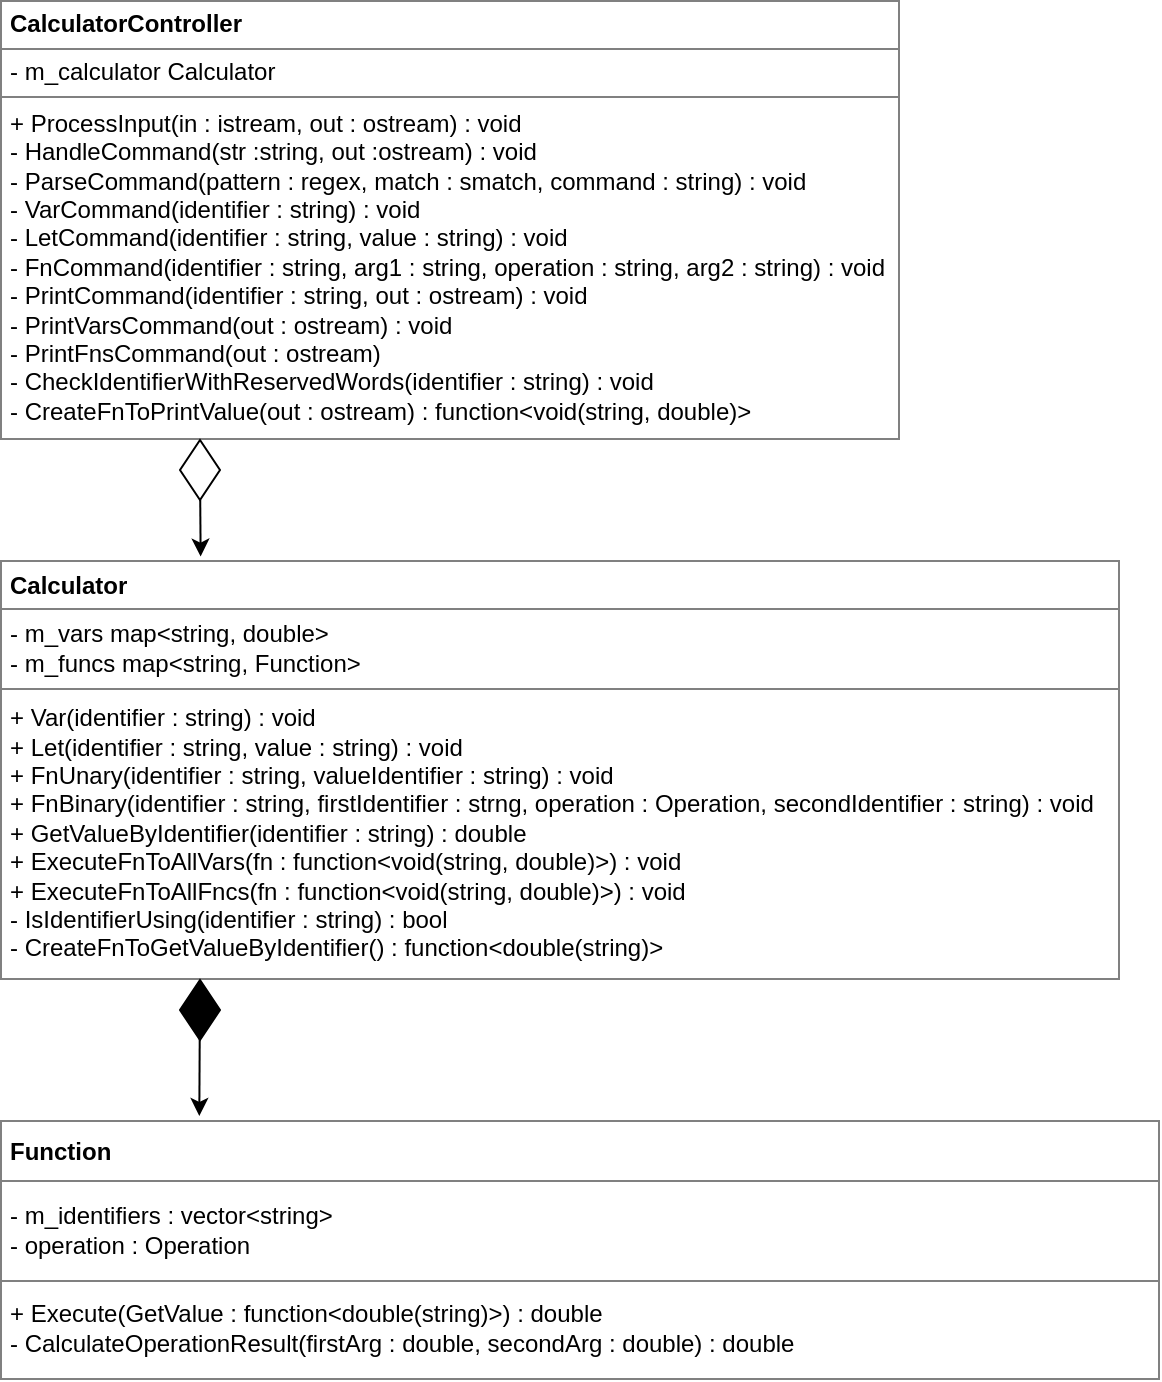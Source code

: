 <mxfile version="26.0.11">
  <diagram name="Страница — 1" id="zmgtW91jnbgeaFKCYOSO">
    <mxGraphModel dx="1434" dy="791" grid="1" gridSize="10" guides="1" tooltips="1" connect="1" arrows="1" fold="1" page="1" pageScale="1" pageWidth="827" pageHeight="1169" math="0" shadow="0">
      <root>
        <mxCell id="0" />
        <mxCell id="1" parent="0" />
        <mxCell id="2Z1-PzTLdNv5fBvtSNIb-6" value="&lt;table border=&quot;1&quot; width=&quot;100%&quot; height=&quot;100%&quot; cellpadding=&quot;4&quot; style=&quot;width:100%;height:100%;border-collapse:collapse;&quot;&gt;&lt;tbody&gt;&lt;tr&gt;&lt;th&gt;&lt;b&gt;CalculatorController&lt;/b&gt;&lt;/th&gt;&lt;/tr&gt;&lt;tr&gt;&lt;td&gt;- m_calculator Calculator&lt;/td&gt;&lt;/tr&gt;&lt;tr&gt;&lt;td&gt;+ ProcessInput(in : istream, out : ostream) : void&lt;br&gt;- HandleCommand(str :string, out :ostream) : void&lt;br&gt;- ParseCommand(pattern : regex, match : smatch, command : string) : void&lt;br&gt;-&amp;nbsp;VarCommand(identifier : string) : void&lt;br&gt;-&amp;nbsp;LetCommand(identifier : string, value : string) : void&lt;br&gt;- FnCommand(identifier : string, arg1 : string, operation : string, arg2 : string) : void&lt;br&gt;- PrintCommand(identifier : string, out : ostream) : void&lt;br&gt;-&amp;nbsp;PrintVarsCommand(out : ostream) : void&lt;br&gt;-&amp;nbsp;PrintFnsCommand(out : ostream)&lt;br&gt;-&amp;nbsp;CheckIdentifierWithReservedWords(identifier : string) : void&lt;br&gt;- CreateFnToPrintValue(out : ostream) : function&amp;lt;void(string, double)&amp;gt;&lt;br&gt;&lt;/td&gt;&lt;/tr&gt;&lt;/tbody&gt;&lt;/table&gt;" style="text;html=1;whiteSpace=wrap;strokeColor=none;fillColor=none;overflow=fill;align=left;" parent="1" vertex="1">
          <mxGeometry x="60" y="10" width="450" height="220" as="geometry" />
        </mxCell>
        <mxCell id="2Z1-PzTLdNv5fBvtSNIb-8" value="&lt;table border=&quot;1&quot; width=&quot;100%&quot; height=&quot;100%&quot; cellpadding=&quot;4&quot; style=&quot;width:100%;height:100%;border-collapse:collapse;&quot;&gt;&lt;tbody&gt;&lt;tr&gt;&lt;th&gt;&lt;b&gt;Calculator&lt;/b&gt;&lt;/th&gt;&lt;/tr&gt;&lt;tr&gt;&lt;td&gt;- m_vars map&amp;lt;string, double&amp;gt;&lt;br&gt;- m_funcs map&amp;lt;string, Function&amp;gt;&lt;br&gt;&lt;/td&gt;&lt;/tr&gt;&lt;tr&gt;&lt;td&gt;+ Var(identifier : string) : void&lt;br&gt;+ Let(identifier : string, value : string) : void&lt;br&gt;+ FnUnary(identifier : string, valueIdentifier : string) : void&lt;br&gt;+ FnBinary(identifier : string, firstIdentifier : strng, operation : Operation, secondIdentifier : string) : void&lt;br&gt;+ GetValueByIdentifier(identifier : string) : double&lt;br&gt;+&amp;nbsp;ExecuteFnToAllVars(fn : function&amp;lt;void(string, double)&amp;gt;) : void&lt;br&gt;+ ExecuteFnToAllFncs(fn : function&amp;lt;void(string, double)&amp;gt;) : void&lt;br&gt;-&amp;nbsp;IsIdentifierUsing(identifier : string) : bool&lt;br&gt;-&amp;nbsp;CreateFnToGetValueByIdentifier() : function&amp;lt;double(string)&amp;gt;&lt;/td&gt;&lt;/tr&gt;&lt;/tbody&gt;&lt;/table&gt;" style="text;html=1;whiteSpace=wrap;strokeColor=none;fillColor=none;overflow=fill;align=left;" parent="1" vertex="1">
          <mxGeometry x="60" y="290" width="560" height="210" as="geometry" />
        </mxCell>
        <mxCell id="2Z1-PzTLdNv5fBvtSNIb-9" value="&lt;table border=&quot;1&quot; width=&quot;100%&quot; height=&quot;100%&quot; cellpadding=&quot;4&quot; style=&quot;width:100%;height:100%;border-collapse:collapse;&quot;&gt;&lt;tbody&gt;&lt;tr&gt;&lt;th&gt;&lt;b&gt;Function&lt;/b&gt;&lt;/th&gt;&lt;/tr&gt;&lt;tr&gt;&lt;td&gt;- m_identifiers : vector&amp;lt;string&amp;gt;&lt;br&gt;- operation : Operation&lt;/td&gt;&lt;/tr&gt;&lt;tr&gt;&lt;td&gt;+ Execute(GetValue : function&amp;lt;double(string)&amp;gt;) : double&lt;br&gt;-&amp;nbsp;CalculateOperationResult(firstArg : double, secondArg : double) : double&lt;br&gt;&lt;/td&gt;&lt;/tr&gt;&lt;/tbody&gt;&lt;/table&gt;" style="text;html=1;whiteSpace=wrap;strokeColor=none;fillColor=none;overflow=fill;align=left;" parent="1" vertex="1">
          <mxGeometry x="60" y="570" width="580" height="130" as="geometry" />
        </mxCell>
        <mxCell id="iItc6VaSdW1UEh6VPhEj-1" value="" style="endArrow=classic;html=1;rounded=0;entryX=0.176;entryY=-0.009;entryDx=0;entryDy=0;entryPerimeter=0;" parent="1" source="iItc6VaSdW1UEh6VPhEj-2" edge="1">
          <mxGeometry width="50" height="50" relative="1" as="geometry">
            <mxPoint x="160" y="230" as="sourcePoint" />
            <mxPoint x="160.32" y="288.29" as="targetPoint" />
          </mxGeometry>
        </mxCell>
        <mxCell id="iItc6VaSdW1UEh6VPhEj-3" value="" style="endArrow=classic;html=1;rounded=0;entryX=0.176;entryY=-0.009;entryDx=0;entryDy=0;entryPerimeter=0;exitX=0.5;exitY=0;exitDx=0;exitDy=0;" parent="1" source="iItc6VaSdW1UEh6VPhEj-4" edge="1">
          <mxGeometry width="50" height="50" relative="1" as="geometry">
            <mxPoint x="220" y="540" as="sourcePoint" />
            <mxPoint x="159.66" y="568" as="targetPoint" />
          </mxGeometry>
        </mxCell>
        <mxCell id="iItc6VaSdW1UEh6VPhEj-4" value="" style="rhombus;whiteSpace=wrap;html=1;fillColor=#000000;" parent="1" vertex="1">
          <mxGeometry x="150" y="500" width="20" height="30" as="geometry" />
        </mxCell>
        <mxCell id="iItc6VaSdW1UEh6VPhEj-2" value="" style="rhombus;whiteSpace=wrap;html=1;" parent="1" vertex="1">
          <mxGeometry x="150" y="230" width="20" height="30" as="geometry" />
        </mxCell>
      </root>
    </mxGraphModel>
  </diagram>
</mxfile>
